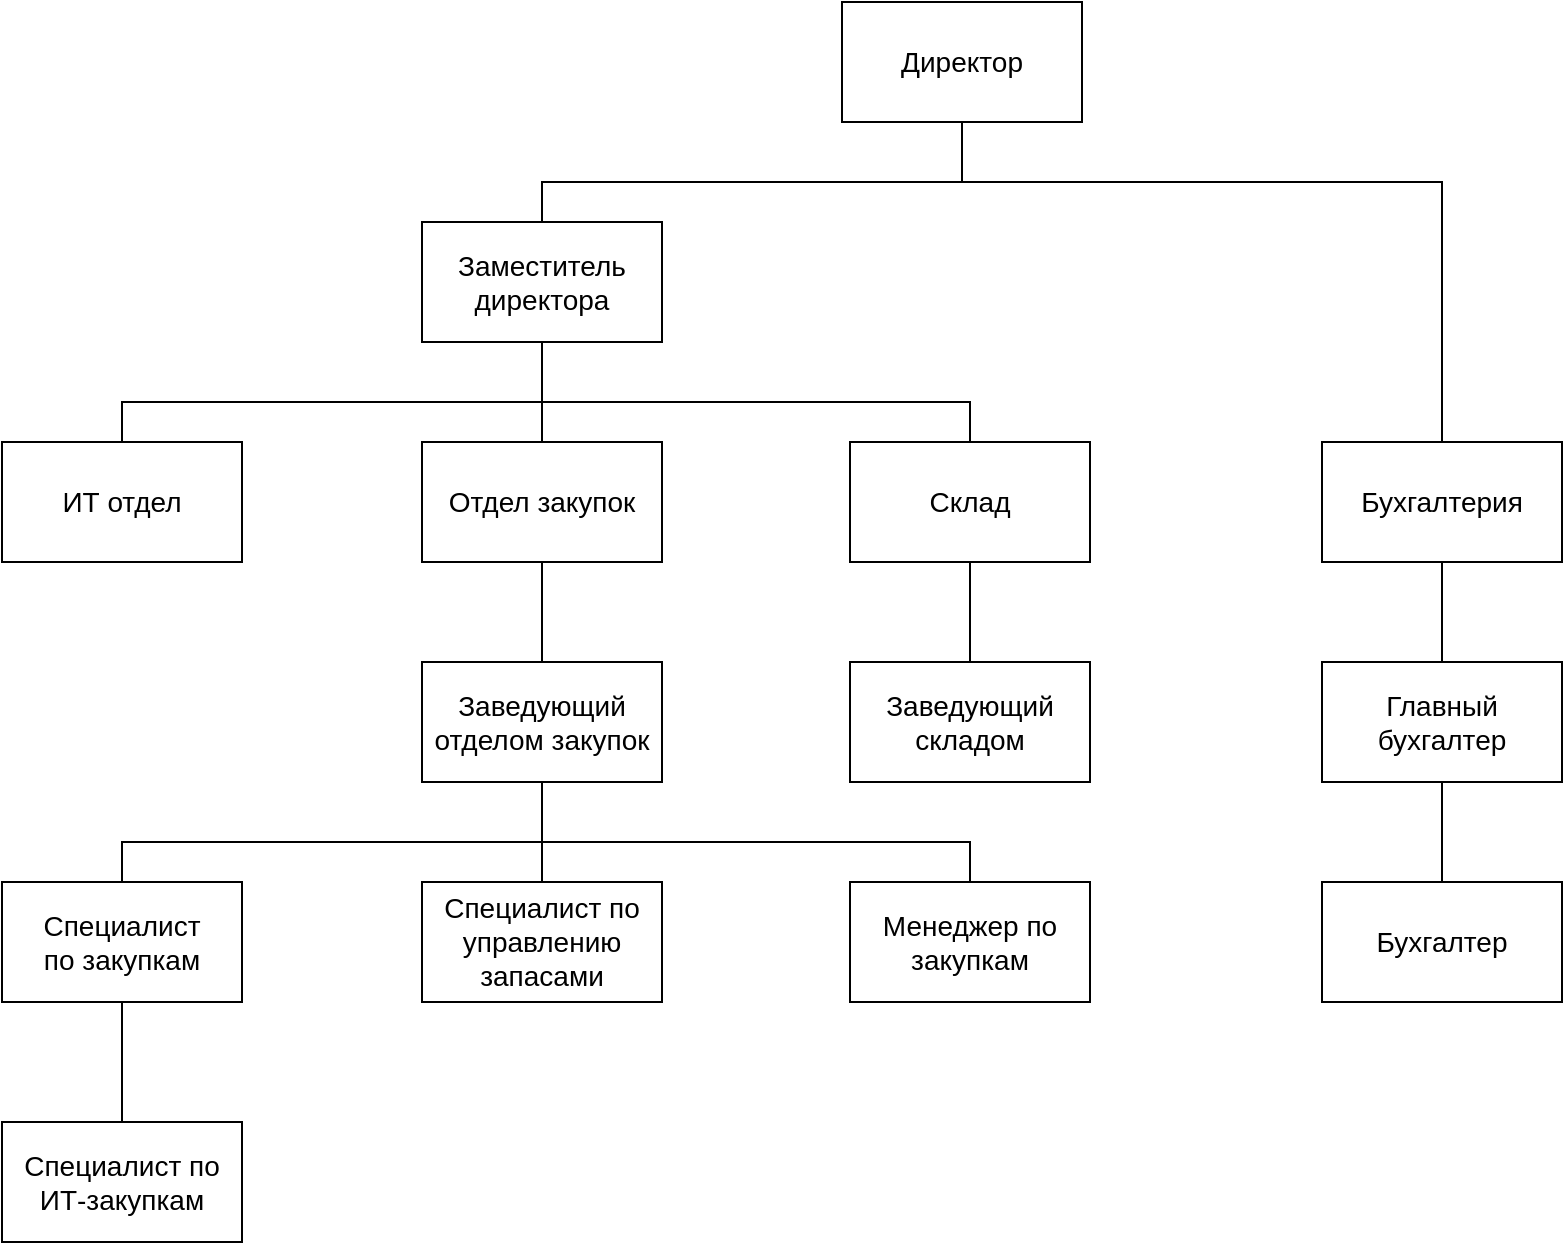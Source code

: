 <mxfile version="20.8.20" type="device"><diagram name="Страница 1" id="a4ilo_9zprKmNxYMUbgz"><mxGraphModel dx="2261" dy="754" grid="1" gridSize="10" guides="1" tooltips="1" connect="1" arrows="1" fold="1" page="1" pageScale="1" pageWidth="827" pageHeight="1169" math="0" shadow="0"><root><mxCell id="0"/><mxCell id="1" parent="0"/><mxCell id="cwT_o4s_vGnz_rv6ozpl-6" style="edgeStyle=orthogonalEdgeStyle;rounded=0;orthogonalLoop=1;jettySize=auto;html=1;fontSize=14;endArrow=none;endFill=0;" edge="1" parent="1" source="cwT_o4s_vGnz_rv6ozpl-2" target="cwT_o4s_vGnz_rv6ozpl-5"><mxGeometry relative="1" as="geometry"><Array as="points"><mxPoint x="350" y="300"/><mxPoint x="140" y="300"/></Array></mxGeometry></mxCell><mxCell id="cwT_o4s_vGnz_rv6ozpl-7" style="edgeStyle=orthogonalEdgeStyle;rounded=0;orthogonalLoop=1;jettySize=auto;html=1;fontSize=14;endArrow=none;endFill=0;" edge="1" parent="1" source="cwT_o4s_vGnz_rv6ozpl-2" target="cwT_o4s_vGnz_rv6ozpl-4"><mxGeometry relative="1" as="geometry"><Array as="points"><mxPoint x="350" y="300"/><mxPoint x="590" y="300"/></Array></mxGeometry></mxCell><mxCell id="cwT_o4s_vGnz_rv6ozpl-2" value="Директор" style="rounded=0;whiteSpace=wrap;html=1;fontSize=14;" vertex="1" parent="1"><mxGeometry x="290" y="210" width="120" height="60" as="geometry"/></mxCell><mxCell id="cwT_o4s_vGnz_rv6ozpl-3" value="ИТ отдел" style="rounded=0;whiteSpace=wrap;html=1;fontSize=14;" vertex="1" parent="1"><mxGeometry x="-130" y="430" width="120" height="60" as="geometry"/></mxCell><mxCell id="cwT_o4s_vGnz_rv6ozpl-15" style="edgeStyle=orthogonalEdgeStyle;rounded=0;orthogonalLoop=1;jettySize=auto;html=1;fontSize=14;endArrow=none;endFill=0;" edge="1" parent="1" source="cwT_o4s_vGnz_rv6ozpl-4" target="cwT_o4s_vGnz_rv6ozpl-14"><mxGeometry relative="1" as="geometry"/></mxCell><mxCell id="cwT_o4s_vGnz_rv6ozpl-4" value="Бухгалтерия" style="rounded=0;whiteSpace=wrap;html=1;fontSize=14;" vertex="1" parent="1"><mxGeometry x="530" y="430" width="120" height="60" as="geometry"/></mxCell><mxCell id="cwT_o4s_vGnz_rv6ozpl-9" style="edgeStyle=orthogonalEdgeStyle;rounded=0;orthogonalLoop=1;jettySize=auto;html=1;fontSize=14;endArrow=none;endFill=0;" edge="1" parent="1" source="cwT_o4s_vGnz_rv6ozpl-5" target="cwT_o4s_vGnz_rv6ozpl-8"><mxGeometry relative="1" as="geometry"><Array as="points"><mxPoint x="140" y="410"/><mxPoint x="354" y="410"/></Array></mxGeometry></mxCell><mxCell id="cwT_o4s_vGnz_rv6ozpl-11" style="edgeStyle=orthogonalEdgeStyle;rounded=0;orthogonalLoop=1;jettySize=auto;html=1;fontSize=14;endArrow=none;endFill=0;" edge="1" parent="1" source="cwT_o4s_vGnz_rv6ozpl-5" target="cwT_o4s_vGnz_rv6ozpl-3"><mxGeometry relative="1" as="geometry"><Array as="points"><mxPoint x="240" y="410"/><mxPoint x="60" y="410"/></Array></mxGeometry></mxCell><mxCell id="cwT_o4s_vGnz_rv6ozpl-22" style="edgeStyle=orthogonalEdgeStyle;rounded=0;orthogonalLoop=1;jettySize=auto;html=1;fontSize=14;endArrow=none;endFill=0;" edge="1" parent="1" source="cwT_o4s_vGnz_rv6ozpl-5" target="cwT_o4s_vGnz_rv6ozpl-18"><mxGeometry relative="1" as="geometry"><Array as="points"><mxPoint x="140" y="390"/><mxPoint x="140" y="390"/></Array></mxGeometry></mxCell><mxCell id="cwT_o4s_vGnz_rv6ozpl-5" value="Заместитель директора" style="rounded=0;whiteSpace=wrap;html=1;fontSize=14;" vertex="1" parent="1"><mxGeometry x="80" y="320" width="120" height="60" as="geometry"/></mxCell><mxCell id="cwT_o4s_vGnz_rv6ozpl-13" style="edgeStyle=orthogonalEdgeStyle;rounded=0;orthogonalLoop=1;jettySize=auto;html=1;fontSize=14;endArrow=none;endFill=0;" edge="1" parent="1" source="cwT_o4s_vGnz_rv6ozpl-8" target="cwT_o4s_vGnz_rv6ozpl-10"><mxGeometry relative="1" as="geometry"/></mxCell><mxCell id="cwT_o4s_vGnz_rv6ozpl-8" value="Склад" style="rounded=0;whiteSpace=wrap;html=1;fontSize=14;" vertex="1" parent="1"><mxGeometry x="294" y="430" width="120" height="60" as="geometry"/></mxCell><mxCell id="cwT_o4s_vGnz_rv6ozpl-10" value="Заведующий складом" style="rounded=0;whiteSpace=wrap;html=1;fontSize=14;" vertex="1" parent="1"><mxGeometry x="294" y="540" width="120" height="60" as="geometry"/></mxCell><mxCell id="cwT_o4s_vGnz_rv6ozpl-17" style="edgeStyle=orthogonalEdgeStyle;rounded=0;orthogonalLoop=1;jettySize=auto;html=1;fontSize=14;endArrow=none;endFill=0;" edge="1" parent="1" source="cwT_o4s_vGnz_rv6ozpl-14" target="cwT_o4s_vGnz_rv6ozpl-16"><mxGeometry relative="1" as="geometry"/></mxCell><mxCell id="cwT_o4s_vGnz_rv6ozpl-14" value="Главный бухгалтер" style="rounded=0;whiteSpace=wrap;html=1;fontSize=14;" vertex="1" parent="1"><mxGeometry x="530" y="540" width="120" height="60" as="geometry"/></mxCell><mxCell id="cwT_o4s_vGnz_rv6ozpl-16" value="Бухгалтер" style="rounded=0;whiteSpace=wrap;html=1;fontSize=14;" vertex="1" parent="1"><mxGeometry x="530" y="650" width="120" height="60" as="geometry"/></mxCell><mxCell id="cwT_o4s_vGnz_rv6ozpl-19" style="edgeStyle=orthogonalEdgeStyle;rounded=0;orthogonalLoop=1;jettySize=auto;html=1;fontSize=14;endArrow=none;endFill=0;" edge="1" parent="1" source="cwT_o4s_vGnz_rv6ozpl-18"><mxGeometry relative="1" as="geometry"><mxPoint x="160" y="560" as="targetPoint"/><Array as="points"><mxPoint x="140" y="570"/><mxPoint x="160" y="570"/></Array></mxGeometry></mxCell><mxCell id="cwT_o4s_vGnz_rv6ozpl-18" value="Отдел закупок" style="rounded=0;whiteSpace=wrap;html=1;fontSize=14;" vertex="1" parent="1"><mxGeometry x="80" y="430" width="120" height="60" as="geometry"/></mxCell><mxCell id="cwT_o4s_vGnz_rv6ozpl-21" value="Менеджер по закупкам" style="rounded=0;whiteSpace=wrap;html=1;fontSize=14;" vertex="1" parent="1"><mxGeometry x="294" y="650" width="120" height="60" as="geometry"/></mxCell><mxCell id="cwT_o4s_vGnz_rv6ozpl-24" value="" style="edgeStyle=orthogonalEdgeStyle;rounded=0;orthogonalLoop=1;jettySize=auto;html=1;fontSize=14;endArrow=none;endFill=0;" edge="1" parent="1" source="cwT_o4s_vGnz_rv6ozpl-18" target="cwT_o4s_vGnz_rv6ozpl-20"><mxGeometry relative="1" as="geometry"><mxPoint x="80" y="460" as="sourcePoint"/><mxPoint x="170" y="640" as="targetPoint"/><Array as="points"/></mxGeometry></mxCell><mxCell id="cwT_o4s_vGnz_rv6ozpl-25" style="edgeStyle=orthogonalEdgeStyle;rounded=0;orthogonalLoop=1;jettySize=auto;html=1;fontSize=14;endArrow=none;endFill=0;" edge="1" parent="1" source="cwT_o4s_vGnz_rv6ozpl-20" target="cwT_o4s_vGnz_rv6ozpl-21"><mxGeometry relative="1" as="geometry"><Array as="points"><mxPoint x="140" y="630"/><mxPoint x="354" y="630"/></Array></mxGeometry></mxCell><mxCell id="cwT_o4s_vGnz_rv6ozpl-28" style="edgeStyle=orthogonalEdgeStyle;rounded=0;orthogonalLoop=1;jettySize=auto;html=1;fontSize=14;endArrow=none;endFill=0;" edge="1" parent="1" source="cwT_o4s_vGnz_rv6ozpl-20" target="cwT_o4s_vGnz_rv6ozpl-26"><mxGeometry relative="1" as="geometry"><Array as="points"><mxPoint x="140" y="630"/><mxPoint x="-70" y="630"/></Array></mxGeometry></mxCell><mxCell id="cwT_o4s_vGnz_rv6ozpl-34" style="edgeStyle=orthogonalEdgeStyle;rounded=0;orthogonalLoop=1;jettySize=auto;html=1;fontSize=14;endArrow=none;endFill=0;" edge="1" parent="1" source="cwT_o4s_vGnz_rv6ozpl-20" target="cwT_o4s_vGnz_rv6ozpl-32"><mxGeometry relative="1" as="geometry"/></mxCell><mxCell id="cwT_o4s_vGnz_rv6ozpl-20" value="Заведующий отделом закупок" style="rounded=0;whiteSpace=wrap;html=1;fontSize=14;" vertex="1" parent="1"><mxGeometry x="80" y="540" width="120" height="60" as="geometry"/></mxCell><mxCell id="cwT_o4s_vGnz_rv6ozpl-31" style="edgeStyle=orthogonalEdgeStyle;rounded=0;orthogonalLoop=1;jettySize=auto;html=1;fontSize=14;endArrow=none;endFill=0;" edge="1" parent="1" source="cwT_o4s_vGnz_rv6ozpl-26" target="cwT_o4s_vGnz_rv6ozpl-30"><mxGeometry relative="1" as="geometry"/></mxCell><mxCell id="cwT_o4s_vGnz_rv6ozpl-26" value="&lt;div&gt;Специалист&lt;/div&gt;&lt;div&gt;по закупкам&lt;br&gt;&lt;/div&gt;" style="rounded=0;whiteSpace=wrap;html=1;fontSize=14;" vertex="1" parent="1"><mxGeometry x="-130" y="650" width="120" height="60" as="geometry"/></mxCell><mxCell id="cwT_o4s_vGnz_rv6ozpl-30" value="&lt;font style=&quot;vertical-align: inherit;&quot;&gt;Специалист по ИТ-закупкам &lt;/font&gt;" style="rounded=0;whiteSpace=wrap;html=1;fontSize=14;" vertex="1" parent="1"><mxGeometry x="-130" y="770" width="120" height="60" as="geometry"/></mxCell><mxCell id="cwT_o4s_vGnz_rv6ozpl-32" value="&lt;font style=&quot;vertical-align: inherit;&quot;&gt;Специалист по управлению запасами &lt;/font&gt;" style="rounded=0;whiteSpace=wrap;html=1;fontSize=14;" vertex="1" parent="1"><mxGeometry x="80" y="650" width="120" height="60" as="geometry"/></mxCell></root></mxGraphModel></diagram></mxfile>